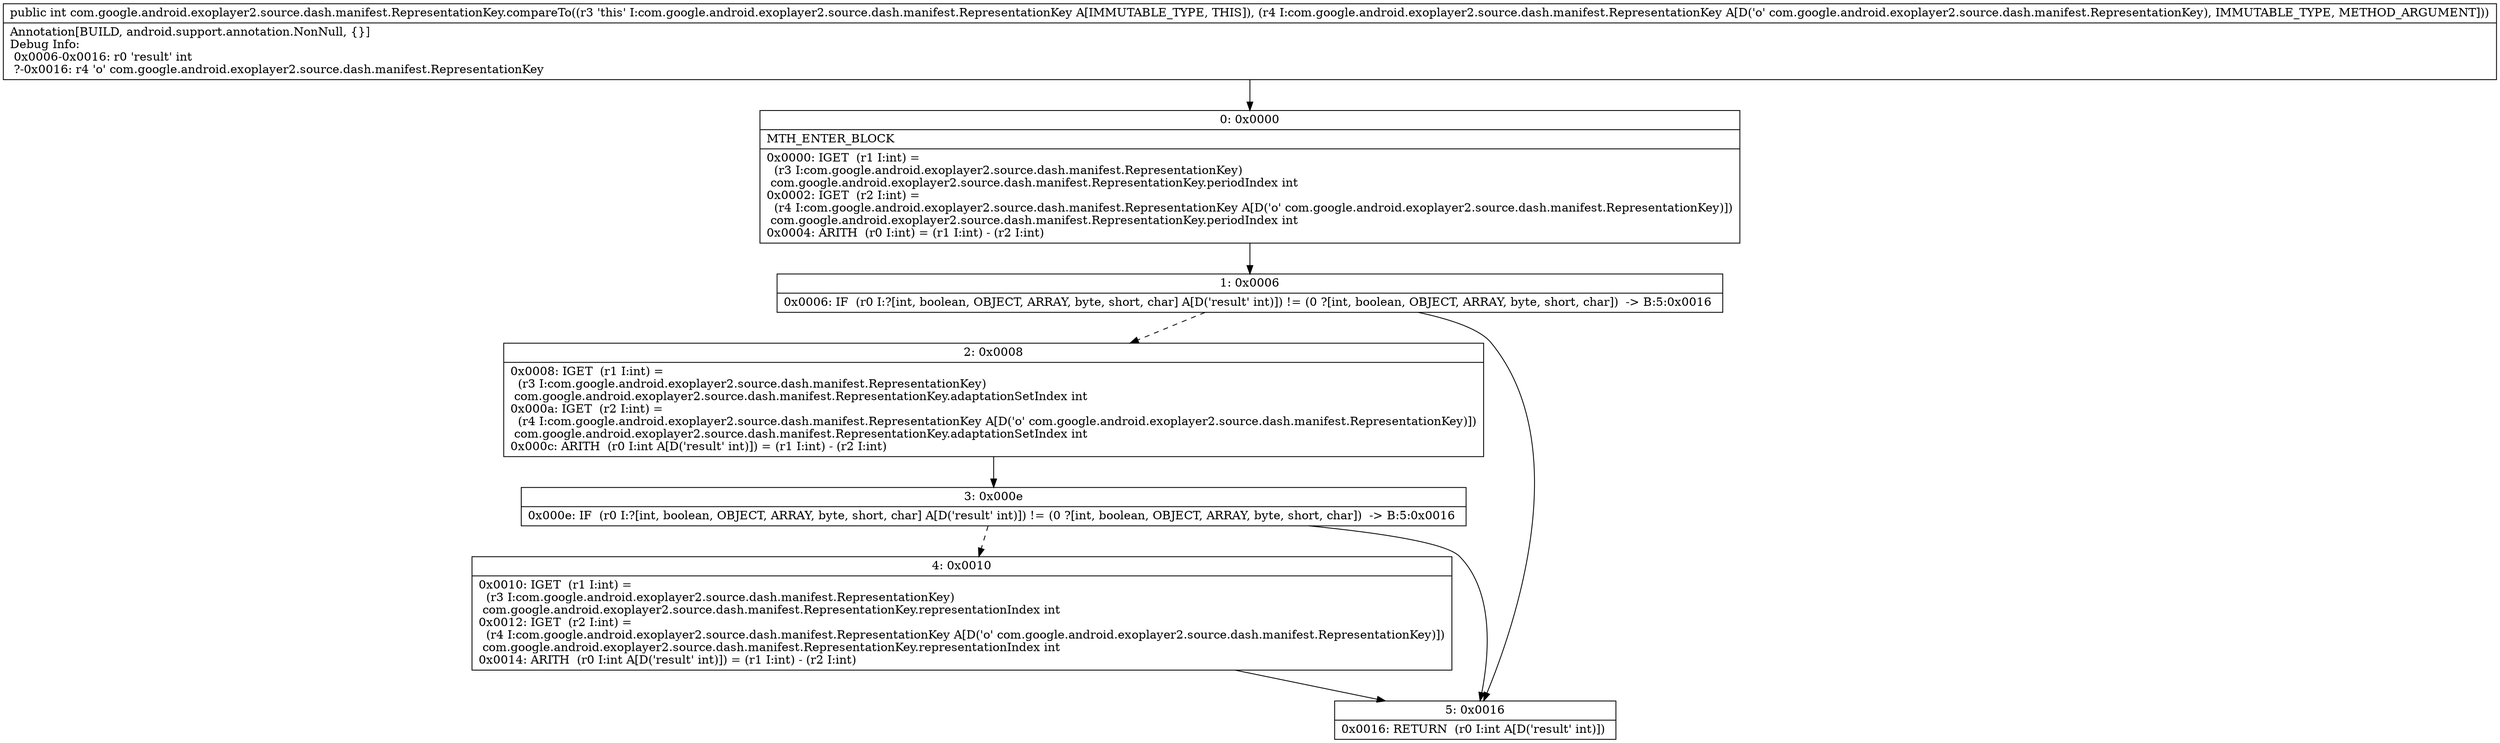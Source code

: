 digraph "CFG forcom.google.android.exoplayer2.source.dash.manifest.RepresentationKey.compareTo(Lcom\/google\/android\/exoplayer2\/source\/dash\/manifest\/RepresentationKey;)I" {
Node_0 [shape=record,label="{0\:\ 0x0000|MTH_ENTER_BLOCK\l|0x0000: IGET  (r1 I:int) = \l  (r3 I:com.google.android.exoplayer2.source.dash.manifest.RepresentationKey)\l com.google.android.exoplayer2.source.dash.manifest.RepresentationKey.periodIndex int \l0x0002: IGET  (r2 I:int) = \l  (r4 I:com.google.android.exoplayer2.source.dash.manifest.RepresentationKey A[D('o' com.google.android.exoplayer2.source.dash.manifest.RepresentationKey)])\l com.google.android.exoplayer2.source.dash.manifest.RepresentationKey.periodIndex int \l0x0004: ARITH  (r0 I:int) = (r1 I:int) \- (r2 I:int) \l}"];
Node_1 [shape=record,label="{1\:\ 0x0006|0x0006: IF  (r0 I:?[int, boolean, OBJECT, ARRAY, byte, short, char] A[D('result' int)]) != (0 ?[int, boolean, OBJECT, ARRAY, byte, short, char])  \-\> B:5:0x0016 \l}"];
Node_2 [shape=record,label="{2\:\ 0x0008|0x0008: IGET  (r1 I:int) = \l  (r3 I:com.google.android.exoplayer2.source.dash.manifest.RepresentationKey)\l com.google.android.exoplayer2.source.dash.manifest.RepresentationKey.adaptationSetIndex int \l0x000a: IGET  (r2 I:int) = \l  (r4 I:com.google.android.exoplayer2.source.dash.manifest.RepresentationKey A[D('o' com.google.android.exoplayer2.source.dash.manifest.RepresentationKey)])\l com.google.android.exoplayer2.source.dash.manifest.RepresentationKey.adaptationSetIndex int \l0x000c: ARITH  (r0 I:int A[D('result' int)]) = (r1 I:int) \- (r2 I:int) \l}"];
Node_3 [shape=record,label="{3\:\ 0x000e|0x000e: IF  (r0 I:?[int, boolean, OBJECT, ARRAY, byte, short, char] A[D('result' int)]) != (0 ?[int, boolean, OBJECT, ARRAY, byte, short, char])  \-\> B:5:0x0016 \l}"];
Node_4 [shape=record,label="{4\:\ 0x0010|0x0010: IGET  (r1 I:int) = \l  (r3 I:com.google.android.exoplayer2.source.dash.manifest.RepresentationKey)\l com.google.android.exoplayer2.source.dash.manifest.RepresentationKey.representationIndex int \l0x0012: IGET  (r2 I:int) = \l  (r4 I:com.google.android.exoplayer2.source.dash.manifest.RepresentationKey A[D('o' com.google.android.exoplayer2.source.dash.manifest.RepresentationKey)])\l com.google.android.exoplayer2.source.dash.manifest.RepresentationKey.representationIndex int \l0x0014: ARITH  (r0 I:int A[D('result' int)]) = (r1 I:int) \- (r2 I:int) \l}"];
Node_5 [shape=record,label="{5\:\ 0x0016|0x0016: RETURN  (r0 I:int A[D('result' int)]) \l}"];
MethodNode[shape=record,label="{public int com.google.android.exoplayer2.source.dash.manifest.RepresentationKey.compareTo((r3 'this' I:com.google.android.exoplayer2.source.dash.manifest.RepresentationKey A[IMMUTABLE_TYPE, THIS]), (r4 I:com.google.android.exoplayer2.source.dash.manifest.RepresentationKey A[D('o' com.google.android.exoplayer2.source.dash.manifest.RepresentationKey), IMMUTABLE_TYPE, METHOD_ARGUMENT]))  | Annotation[BUILD, android.support.annotation.NonNull, \{\}]\lDebug Info:\l  0x0006\-0x0016: r0 'result' int\l  ?\-0x0016: r4 'o' com.google.android.exoplayer2.source.dash.manifest.RepresentationKey\l}"];
MethodNode -> Node_0;
Node_0 -> Node_1;
Node_1 -> Node_2[style=dashed];
Node_1 -> Node_5;
Node_2 -> Node_3;
Node_3 -> Node_4[style=dashed];
Node_3 -> Node_5;
Node_4 -> Node_5;
}

